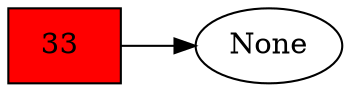 digraph g{
rankdir=LR
<pila.Nodo_Pila instance at 0x10c51b758>[label =  <33 >, shape =box, style=filled, fillcolor=red] 
<pila.Nodo_Pila instance at 0x10c51b758>->None
}
